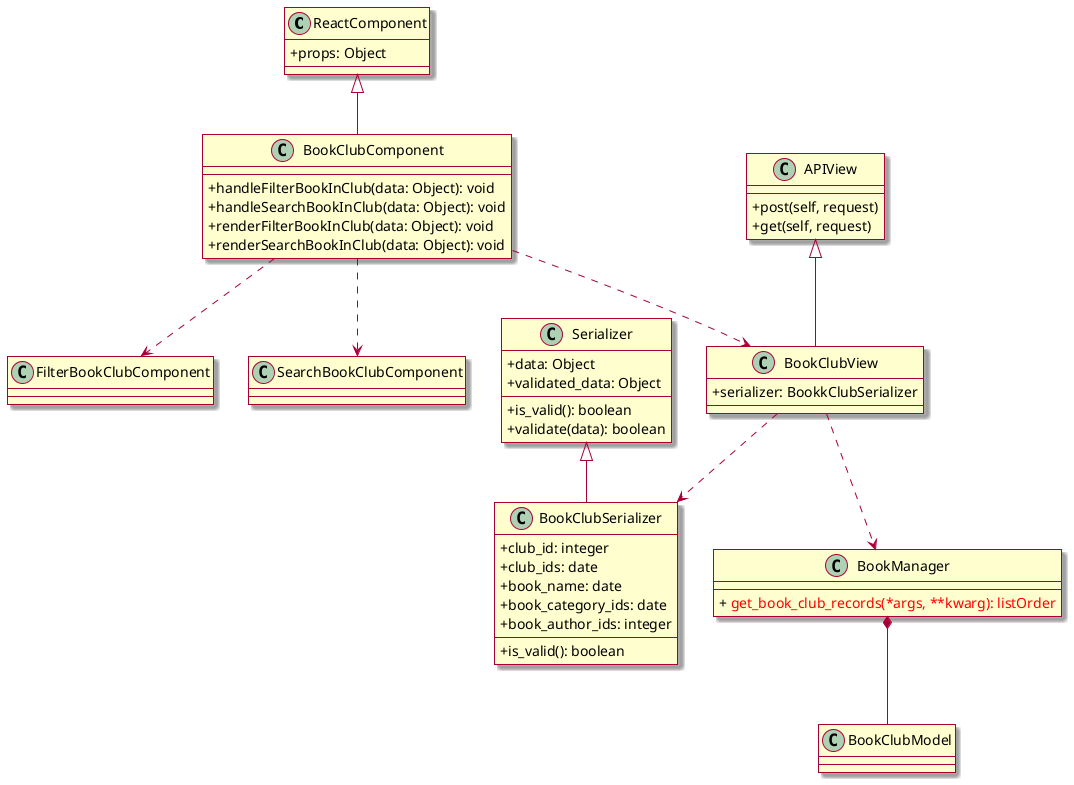 @startuml
skin rose
skinparam classAttributeIconSize 0

class ReactComponent{
    	+ props: Object
}

class BookClubComponent {
	+ {method} handleFilterBookInClub(data: Object): void
    + {method} handleSearchBookInClub(data: Object): void
	+ {method} renderFilterBookInClub(data: Object): void
    + {method} renderSearchBookInClub(data: Object): void
}
class FilterBookClubComponent {

}
class SearchBookClubComponent {

}
class BookClubView {
    + serializer: BookkClubSerializer
}


class APIView {
	+ {method} post(self, request)
    + {method} get(self, request)
}
class BookClubSerializer {
	+  club_id: integer
    +  club_ids: date
    +  book_name: date
    +  book_category_ids: date
    +  book_author_ids: integer
	+ {method} is_valid(): boolean
}
class Serializer {
	+  data: Object
    + validated_data: Object
	+ {method} is_valid(): boolean
    + {method} validate(data): boolean
}

class BookManager {
	+ {method} <color:red> get_book_club_records(*args, **kwarg): listOrder
}

class BookClubModel {
}

ReactComponent <|-- BookClubComponent
BookClubComponent ..> FilterBookClubComponent
BookClubComponent ..> SearchBookClubComponent
BookClubComponent ..> BookClubView
APIView <|-- BookClubView
BookClubView ..> BookClubSerializer
Serializer <|-- BookClubSerializer
BookClubView ..> BookManager
BookManager *-- BookClubModel
@enduml
